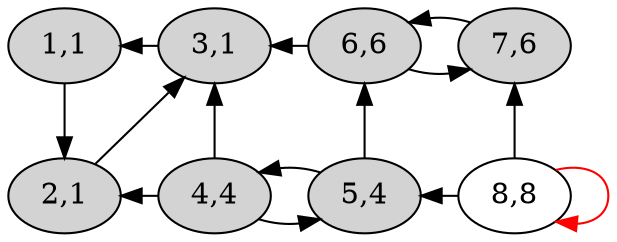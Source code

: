     digraph {
        node[label=""]
        1 [label="1,1",style=filled]
        2 [label="2,1",style=filled]
        3 [label="3,1",style=filled]
        4 [label="4,4",style=filled]
        5 [label="5,4",style=filled]
        6 [label="6,6",style=filled]
        7 [label="7,6",style=filled]
        8 [label="8,8"]
        1 -> 2
        2 -> 3
        1 -> 3 [dir=back]
        2 -> 4 [dir=back]
        4 -> 3
        4 -> 5
        5 -> 4 
        5 -> 6
        3 -> 6 [dir=back]
        6 -> 7
        7 -> 6
        5 -> 8 [dir=back]
        8 -> 7
        8 -> 8 [color=red]
        {rank=same; 1 3 6 7}
        {rank=same; 2 4 5 8}
    }
